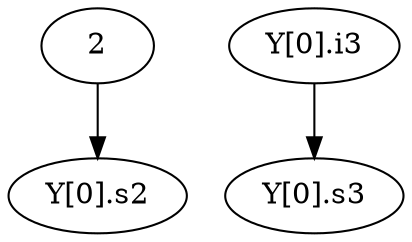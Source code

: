 digraph G {
0[label="Y[0].s2"];
1[label="2"];
2[label="Y[0].s3"];
3[label="Y[0].i3"];
1->0 ;
3->2 ;
}
